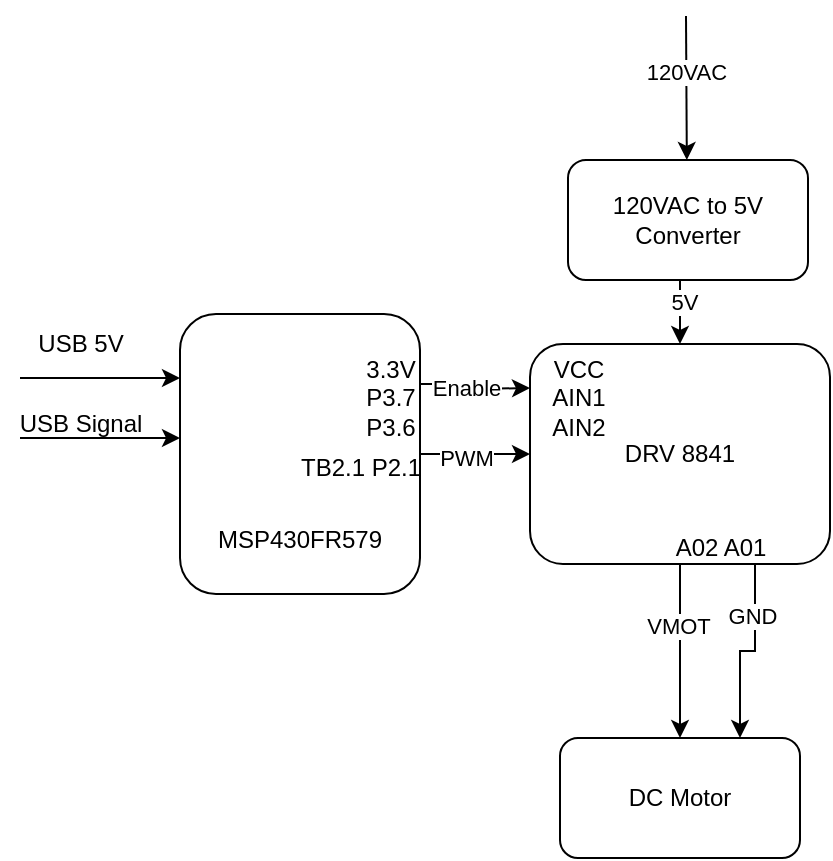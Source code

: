<mxfile version="22.1.3" type="device" pages="2">
  <diagram name="Page-1" id="ySVKeIgcLC7RWXLVLWug">
    <mxGraphModel dx="1518" dy="628" grid="0" gridSize="10" guides="1" tooltips="1" connect="1" arrows="1" fold="1" page="1" pageScale="1" pageWidth="1200" pageHeight="1920" math="0" shadow="0">
      <root>
        <mxCell id="0" />
        <mxCell id="1" parent="0" />
        <mxCell id="ao8X_oTIbGiWLXNSHfPo-18" style="edgeStyle=orthogonalEdgeStyle;rounded=0;orthogonalLoop=1;jettySize=auto;html=1;exitX=1;exitY=0.25;exitDx=0;exitDy=0;" edge="1" parent="1" source="ao8X_oTIbGiWLXNSHfPo-1">
          <mxGeometry relative="1" as="geometry">
            <mxPoint x="590" y="345" as="targetPoint" />
          </mxGeometry>
        </mxCell>
        <mxCell id="ao8X_oTIbGiWLXNSHfPo-19" value="Enable" style="edgeLabel;html=1;align=center;verticalAlign=middle;resizable=0;points=[];" vertex="1" connectable="0" parent="ao8X_oTIbGiWLXNSHfPo-18">
          <mxGeometry x="-0.104" relative="1" as="geometry">
            <mxPoint x="-3" y="2" as="offset" />
          </mxGeometry>
        </mxCell>
        <mxCell id="ao8X_oTIbGiWLXNSHfPo-23" style="edgeStyle=orthogonalEdgeStyle;rounded=0;orthogonalLoop=1;jettySize=auto;html=1;entryX=0;entryY=0.5;entryDx=0;entryDy=0;" edge="1" parent="1" source="ao8X_oTIbGiWLXNSHfPo-1" target="ao8X_oTIbGiWLXNSHfPo-14">
          <mxGeometry relative="1" as="geometry" />
        </mxCell>
        <mxCell id="ao8X_oTIbGiWLXNSHfPo-24" value="PWM" style="edgeLabel;html=1;align=center;verticalAlign=middle;resizable=0;points=[];" vertex="1" connectable="0" parent="ao8X_oTIbGiWLXNSHfPo-23">
          <mxGeometry x="-0.32" y="-1" relative="1" as="geometry">
            <mxPoint x="4" y="1" as="offset" />
          </mxGeometry>
        </mxCell>
        <mxCell id="ao8X_oTIbGiWLXNSHfPo-1" value="&lt;br&gt;&lt;br&gt;&lt;br&gt;&lt;br&gt;&lt;br&gt;&lt;br&gt;MSP430FR579" style="rounded=1;whiteSpace=wrap;html=1;" vertex="1" parent="1">
          <mxGeometry x="415" y="308" width="120" height="140" as="geometry" />
        </mxCell>
        <mxCell id="ao8X_oTIbGiWLXNSHfPo-8" value="" style="endArrow=classic;html=1;rounded=0;" edge="1" parent="1">
          <mxGeometry width="50" height="50" relative="1" as="geometry">
            <mxPoint x="335" y="340" as="sourcePoint" />
            <mxPoint x="415" y="340" as="targetPoint" />
          </mxGeometry>
        </mxCell>
        <mxCell id="ao8X_oTIbGiWLXNSHfPo-9" value="USB 5V" style="text;html=1;align=center;verticalAlign=middle;resizable=0;points=[];autosize=1;strokeColor=none;fillColor=none;" vertex="1" parent="1">
          <mxGeometry x="330" y="308" width="70" height="30" as="geometry" />
        </mxCell>
        <mxCell id="ao8X_oTIbGiWLXNSHfPo-16" style="edgeStyle=orthogonalEdgeStyle;rounded=0;orthogonalLoop=1;jettySize=auto;html=1;exitX=0.5;exitY=1;exitDx=0;exitDy=0;entryX=0.5;entryY=0;entryDx=0;entryDy=0;" edge="1" parent="1" source="ao8X_oTIbGiWLXNSHfPo-10" target="ao8X_oTIbGiWLXNSHfPo-14">
          <mxGeometry relative="1" as="geometry" />
        </mxCell>
        <mxCell id="ao8X_oTIbGiWLXNSHfPo-17" value="5V" style="edgeLabel;html=1;align=center;verticalAlign=middle;resizable=0;points=[];" vertex="1" connectable="0" parent="ao8X_oTIbGiWLXNSHfPo-16">
          <mxGeometry x="-0.168" y="2" relative="1" as="geometry">
            <mxPoint as="offset" />
          </mxGeometry>
        </mxCell>
        <mxCell id="ao8X_oTIbGiWLXNSHfPo-10" value="120VAC to 5V Converter" style="rounded=1;whiteSpace=wrap;html=1;" vertex="1" parent="1">
          <mxGeometry x="609" y="231" width="120" height="60" as="geometry" />
        </mxCell>
        <mxCell id="ao8X_oTIbGiWLXNSHfPo-11" value="" style="endArrow=classic;html=1;rounded=0;" edge="1" parent="1">
          <mxGeometry width="50" height="50" relative="1" as="geometry">
            <mxPoint x="668" y="159" as="sourcePoint" />
            <mxPoint x="668.41" y="231" as="targetPoint" />
          </mxGeometry>
        </mxCell>
        <mxCell id="ao8X_oTIbGiWLXNSHfPo-15" value="120VAC" style="edgeLabel;html=1;align=center;verticalAlign=middle;resizable=0;points=[];" vertex="1" connectable="0" parent="ao8X_oTIbGiWLXNSHfPo-11">
          <mxGeometry x="-0.24" relative="1" as="geometry">
            <mxPoint as="offset" />
          </mxGeometry>
        </mxCell>
        <mxCell id="ao8X_oTIbGiWLXNSHfPo-30" style="edgeStyle=orthogonalEdgeStyle;rounded=0;orthogonalLoop=1;jettySize=auto;html=1;entryX=0.5;entryY=0;entryDx=0;entryDy=0;" edge="1" parent="1" source="ao8X_oTIbGiWLXNSHfPo-14" target="ao8X_oTIbGiWLXNSHfPo-22">
          <mxGeometry relative="1" as="geometry" />
        </mxCell>
        <mxCell id="ao8X_oTIbGiWLXNSHfPo-32" value="VMOT" style="edgeLabel;html=1;align=center;verticalAlign=middle;resizable=0;points=[];" vertex="1" connectable="0" parent="ao8X_oTIbGiWLXNSHfPo-30">
          <mxGeometry x="-0.292" y="-1" relative="1" as="geometry">
            <mxPoint as="offset" />
          </mxGeometry>
        </mxCell>
        <mxCell id="ao8X_oTIbGiWLXNSHfPo-31" style="edgeStyle=orthogonalEdgeStyle;rounded=0;orthogonalLoop=1;jettySize=auto;html=1;exitX=0.75;exitY=1;exitDx=0;exitDy=0;entryX=0.75;entryY=0;entryDx=0;entryDy=0;" edge="1" parent="1" source="ao8X_oTIbGiWLXNSHfPo-14" target="ao8X_oTIbGiWLXNSHfPo-22">
          <mxGeometry relative="1" as="geometry" />
        </mxCell>
        <mxCell id="ao8X_oTIbGiWLXNSHfPo-33" value="GND" style="edgeLabel;html=1;align=center;verticalAlign=middle;resizable=0;points=[];" vertex="1" connectable="0" parent="ao8X_oTIbGiWLXNSHfPo-31">
          <mxGeometry x="-0.454" y="-2" relative="1" as="geometry">
            <mxPoint as="offset" />
          </mxGeometry>
        </mxCell>
        <mxCell id="ao8X_oTIbGiWLXNSHfPo-14" value="DRV 8841" style="rounded=1;whiteSpace=wrap;html=1;" vertex="1" parent="1">
          <mxGeometry x="590" y="323" width="150" height="110" as="geometry" />
        </mxCell>
        <mxCell id="ao8X_oTIbGiWLXNSHfPo-20" value="3.3V&lt;br&gt;P3.7&lt;br&gt;P3.6" style="text;html=1;align=center;verticalAlign=middle;resizable=0;points=[];autosize=1;strokeColor=none;fillColor=none;" vertex="1" parent="1">
          <mxGeometry x="495" y="320" width="50" height="60" as="geometry" />
        </mxCell>
        <mxCell id="ao8X_oTIbGiWLXNSHfPo-21" value="VCC&lt;br&gt;AIN1&lt;br&gt;AIN2" style="text;html=1;align=center;verticalAlign=middle;resizable=0;points=[];autosize=1;strokeColor=none;fillColor=none;" vertex="1" parent="1">
          <mxGeometry x="589" y="320" width="50" height="60" as="geometry" />
        </mxCell>
        <mxCell id="ao8X_oTIbGiWLXNSHfPo-22" value="DC Motor" style="rounded=1;whiteSpace=wrap;html=1;" vertex="1" parent="1">
          <mxGeometry x="605" y="520" width="120" height="60" as="geometry" />
        </mxCell>
        <mxCell id="ao8X_oTIbGiWLXNSHfPo-25" value="TB2.1 P2.1" style="text;html=1;align=center;verticalAlign=middle;resizable=0;points=[];autosize=1;strokeColor=none;fillColor=none;" vertex="1" parent="1">
          <mxGeometry x="465" y="370" width="80" height="30" as="geometry" />
        </mxCell>
        <mxCell id="ao8X_oTIbGiWLXNSHfPo-34" value="A02 A01" style="text;html=1;align=center;verticalAlign=middle;resizable=0;points=[];autosize=1;strokeColor=none;fillColor=none;" vertex="1" parent="1">
          <mxGeometry x="650" y="410" width="70" height="30" as="geometry" />
        </mxCell>
        <mxCell id="ao8X_oTIbGiWLXNSHfPo-38" value="" style="endArrow=classic;html=1;rounded=0;" edge="1" parent="1">
          <mxGeometry width="50" height="50" relative="1" as="geometry">
            <mxPoint x="335" y="370" as="sourcePoint" />
            <mxPoint x="415" y="370" as="targetPoint" />
          </mxGeometry>
        </mxCell>
        <mxCell id="ao8X_oTIbGiWLXNSHfPo-39" value="USB Signal" style="text;html=1;align=center;verticalAlign=middle;resizable=0;points=[];autosize=1;strokeColor=none;fillColor=none;" vertex="1" parent="1">
          <mxGeometry x="325" y="348" width="80" height="30" as="geometry" />
        </mxCell>
      </root>
    </mxGraphModel>
  </diagram>
  <diagram id="pnrBO_rM5OtxfIUb8BTS" name="Page-2">
    <mxGraphModel dx="1075" dy="445" grid="0" gridSize="10" guides="1" tooltips="1" connect="1" arrows="1" fold="1" page="1" pageScale="1" pageWidth="1200" pageHeight="1920" math="0" shadow="0">
      <root>
        <mxCell id="0" />
        <mxCell id="1" parent="0" />
        <mxCell id="9yDonsjoKf5e-L6GH7CM-1" value="&lt;b style=&quot;font-weight:normal;&quot; id=&quot;docs-internal-guid-670fd51b-7fff-8b7e-3d5d-d27da1fc0b06&quot;&gt;&lt;span style=&quot;font-size: 11pt; font-family: Cambria, serif; color: rgb(0, 0, 0); background-color: transparent; font-weight: 400; font-style: italic; font-variant: normal; text-decoration: none; vertical-align: baseline;&quot;&gt;&lt;span style=&quot;border:none;display:inline-block;overflow:hidden;width:451px;height:338px;&quot;&gt;&lt;img src=&quot;https://lh7-us.googleusercontent.com/T2H8nuZT2n0-Kwvd-NkAB4XEnYOxazIT30_Rs5sGhlpAri90AYjkePkILaFBYM0sdeB4rfQUrguoiq8H6dUsPHa2L_tsIi3i_rZ-qwVRANK-F8wNx2S0XeQSjRfEx27o44CT4kO4S1JL_xUMYk6spR8&quot; width=&quot;451&quot; height=&quot;338&quot; style=&quot;margin-left:0px;margin-top:0px;&quot;&gt;&lt;/span&gt;&lt;/span&gt;&lt;/b&gt;" style="text;whiteSpace=wrap;html=1;" vertex="1" parent="1">
          <mxGeometry x="164" y="185.0" width="479" height="364" as="geometry" />
        </mxCell>
        <mxCell id="9yDonsjoKf5e-L6GH7CM-11" value="Motor Driver" style="text;html=1;strokeColor=none;fillColor=none;align=center;verticalAlign=middle;whiteSpace=wrap;rounded=0;" vertex="1" parent="1">
          <mxGeometry x="213" y="368" width="60" height="30" as="geometry" />
        </mxCell>
        <mxCell id="9yDonsjoKf5e-L6GH7CM-13" value="120VAC to 5VDC" style="text;html=1;strokeColor=none;fillColor=none;align=center;verticalAlign=middle;whiteSpace=wrap;rounded=0;" vertex="1" parent="1">
          <mxGeometry x="232" y="240" width="60" height="30" as="geometry" />
        </mxCell>
        <mxCell id="9yDonsjoKf5e-L6GH7CM-14" value="DC Motor" style="text;html=1;strokeColor=none;fillColor=none;align=center;verticalAlign=middle;whiteSpace=wrap;rounded=0;" vertex="1" parent="1">
          <mxGeometry x="546" y="234" width="60" height="30" as="geometry" />
        </mxCell>
        <mxCell id="9yDonsjoKf5e-L6GH7CM-15" value="MSP430" style="text;html=1;strokeColor=none;fillColor=none;align=center;verticalAlign=middle;whiteSpace=wrap;rounded=0;" vertex="1" parent="1">
          <mxGeometry x="417" y="410" width="60" height="30" as="geometry" />
        </mxCell>
        <mxCell id="9yDonsjoKf5e-L6GH7CM-16" value="5V USB" style="text;html=1;strokeColor=none;fillColor=none;align=center;verticalAlign=middle;whiteSpace=wrap;rounded=0;" vertex="1" parent="1">
          <mxGeometry x="250" y="482" width="60" height="30" as="geometry" />
        </mxCell>
      </root>
    </mxGraphModel>
  </diagram>
</mxfile>
